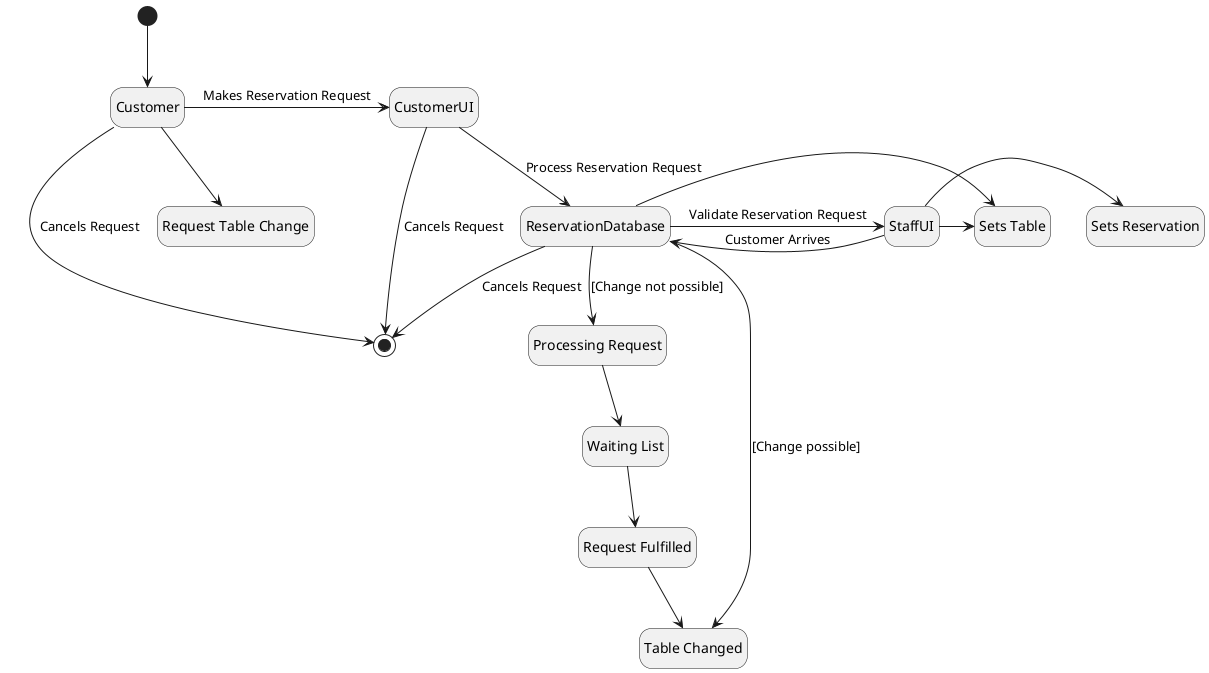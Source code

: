@startuml State Diagram 1

skinparam Style strictuml
skinparam SequenceMessageAlignment center
hide empty description

[*] --> Customer
State "CustomerUI" as CUI
Customer -right-> CUI : Makes Reservation Request
Customer --> [*] : Cancels Request
state "Request Table Change" as RTC
Customer --> RTC 

state "ReservationDatabase" as RD  
CUI --> RD : Process Reservation Request
CUI --> [*] : Cancels Request

state "Table Changed" as TC
RD --> TC  : [Change possible]
state "Processing Request" as PR
RD --> PR : [Change not possible]
state "Waiting List" as WL
PR --> WL 
state "Request Fulfilled" as RF
WL --> RF
RF --> TC


state "StaffUI" as SUI 
RD -left-> SUI : Validate Reservation Request
SUI -left-> RD : Customer Arrives
RD --> [*] : Cancels Request

state "Sets Table" as ST 
RD -right-> ST 
SUI -right-> ST

State "Sets Reservation" as SR
SUI -right-> SR


@enduml
